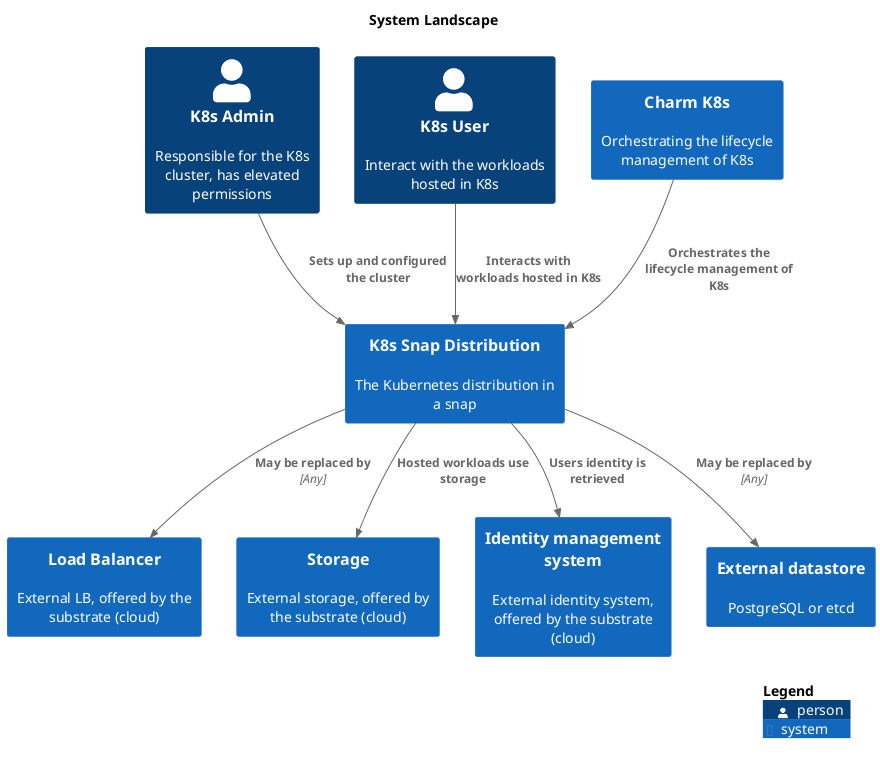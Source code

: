 @startuml
set separator none
title System Landscape

top to bottom direction

!include <C4/C4>
!include <C4/C4_Context>

Person(K8sAdmin, "K8s Admin", $descr="Responsible for the K8s cluster, has elevated permissions", $tags="", $link="")
Person(K8sUser, "K8s User", $descr="Interact with the workloads hosted in K8s", $tags="", $link="")
System(CharmK8s, "Charm K8s", $descr="Orchestrating the lifecycle management of K8s", $tags="", $link="")
System(LoadBalancer, "Load Balancer", $descr="External LB, offered by the substrate (cloud)", $tags="", $link="")
System(Storage, "Storage", $descr="External storage, offered by the substrate (cloud)", $tags="", $link="")
System(Identitymanagementsystem, "Identity management system", $descr="External identity system, offered by the substrate (cloud)", $tags="", $link="")
System(Externaldatastore, "External datastore", $descr="PostgreSQL or etcd", $tags="", $link="")
System(K8sSnapDistribution, "K8s Snap Distribution", $descr="The Kubernetes distribution in a snap", $tags="", $link="")

Rel(K8sAdmin, K8sSnapDistribution, "Sets up and configured the cluster", $techn="", $tags="", $link="")
Rel(K8sUser, K8sSnapDistribution, "Interacts with workloads hosted in K8s", $techn="", $tags="", $link="")
Rel(CharmK8s, K8sSnapDistribution, "Orchestrates the lifecycle management of K8s", $techn="", $tags="", $link="")
Rel(K8sSnapDistribution, Storage, "Hosted workloads use storage", $techn="", $tags="", $link="")
Rel(K8sSnapDistribution, Identitymanagementsystem, "Users identity is retrieved", $techn="", $tags="", $link="")
Rel(K8sSnapDistribution, Externaldatastore, "May be replaced by", $techn="Any", $tags="", $link="")
Rel(K8sSnapDistribution, LoadBalancer, "May be replaced by", $techn="Any", $tags="", $link="")

SHOW_LEGEND(true)
@enduml
